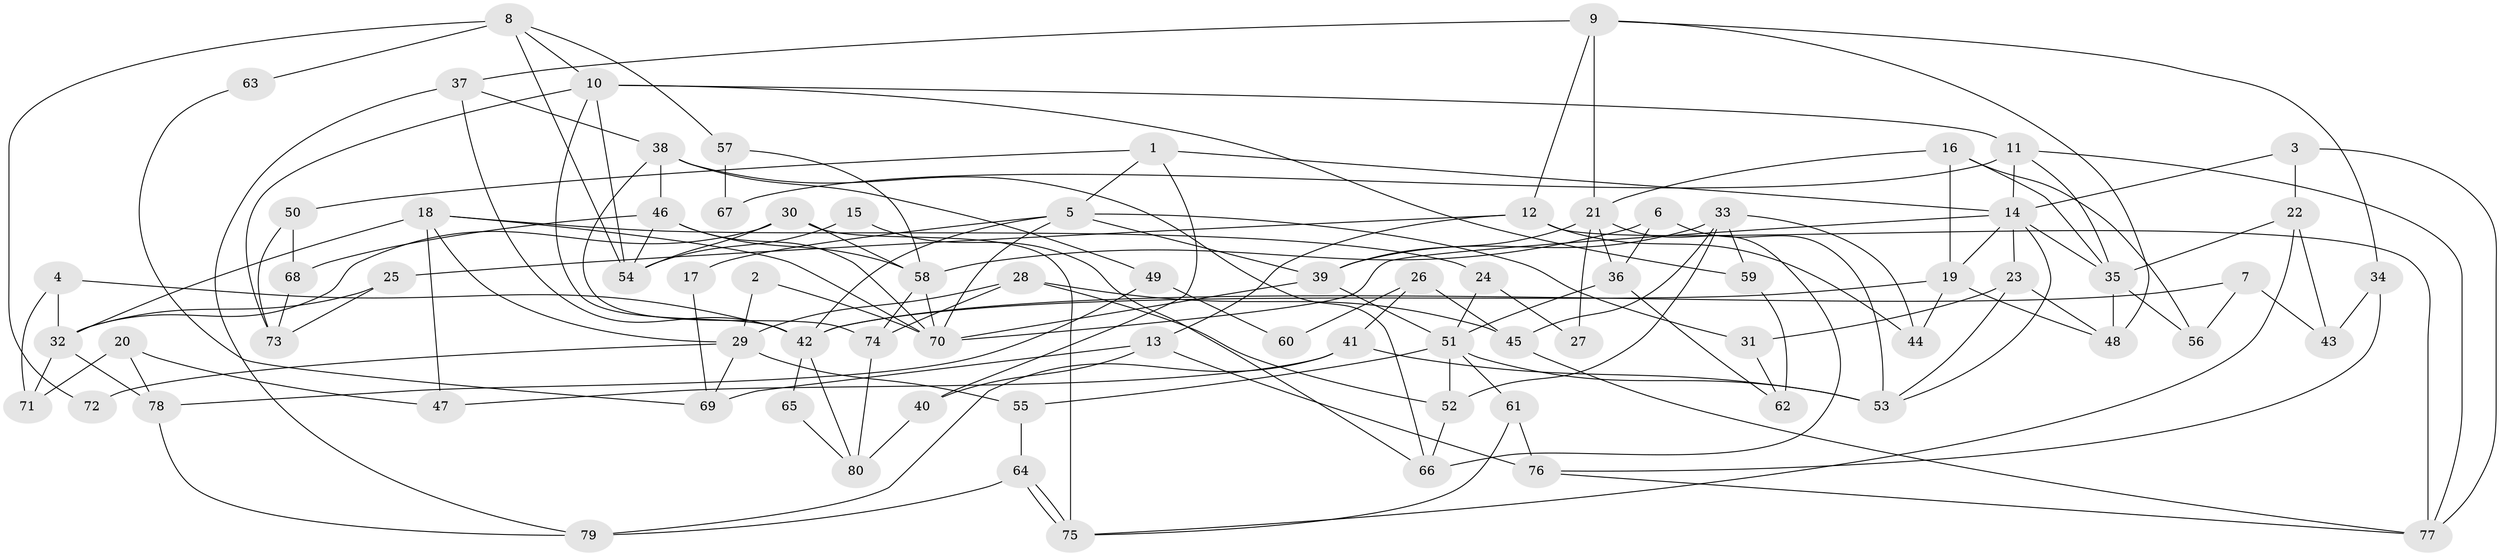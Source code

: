 // Generated by graph-tools (version 1.1) at 2025/36/03/09/25 02:36:04]
// undirected, 80 vertices, 160 edges
graph export_dot {
graph [start="1"]
  node [color=gray90,style=filled];
  1;
  2;
  3;
  4;
  5;
  6;
  7;
  8;
  9;
  10;
  11;
  12;
  13;
  14;
  15;
  16;
  17;
  18;
  19;
  20;
  21;
  22;
  23;
  24;
  25;
  26;
  27;
  28;
  29;
  30;
  31;
  32;
  33;
  34;
  35;
  36;
  37;
  38;
  39;
  40;
  41;
  42;
  43;
  44;
  45;
  46;
  47;
  48;
  49;
  50;
  51;
  52;
  53;
  54;
  55;
  56;
  57;
  58;
  59;
  60;
  61;
  62;
  63;
  64;
  65;
  66;
  67;
  68;
  69;
  70;
  71;
  72;
  73;
  74;
  75;
  76;
  77;
  78;
  79;
  80;
  1 -- 14;
  1 -- 5;
  1 -- 40;
  1 -- 50;
  2 -- 29;
  2 -- 70;
  3 -- 22;
  3 -- 14;
  3 -- 77;
  4 -- 32;
  4 -- 42;
  4 -- 71;
  5 -- 39;
  5 -- 70;
  5 -- 17;
  5 -- 31;
  5 -- 42;
  6 -- 58;
  6 -- 36;
  6 -- 53;
  7 -- 56;
  7 -- 42;
  7 -- 43;
  8 -- 10;
  8 -- 54;
  8 -- 57;
  8 -- 63;
  8 -- 72;
  9 -- 37;
  9 -- 12;
  9 -- 21;
  9 -- 34;
  9 -- 48;
  10 -- 59;
  10 -- 42;
  10 -- 11;
  10 -- 54;
  10 -- 73;
  11 -- 35;
  11 -- 14;
  11 -- 67;
  11 -- 77;
  12 -- 77;
  12 -- 44;
  12 -- 13;
  12 -- 25;
  13 -- 76;
  13 -- 40;
  13 -- 69;
  14 -- 35;
  14 -- 19;
  14 -- 23;
  14 -- 53;
  14 -- 70;
  15 -- 54;
  15 -- 66;
  16 -- 19;
  16 -- 21;
  16 -- 35;
  16 -- 56;
  17 -- 69;
  18 -- 70;
  18 -- 29;
  18 -- 24;
  18 -- 32;
  18 -- 47;
  19 -- 48;
  19 -- 42;
  19 -- 44;
  20 -- 71;
  20 -- 47;
  20 -- 78;
  21 -- 66;
  21 -- 27;
  21 -- 36;
  21 -- 39;
  22 -- 75;
  22 -- 35;
  22 -- 43;
  23 -- 53;
  23 -- 31;
  23 -- 48;
  24 -- 51;
  24 -- 27;
  25 -- 73;
  25 -- 32;
  26 -- 41;
  26 -- 45;
  26 -- 60;
  28 -- 74;
  28 -- 52;
  28 -- 29;
  28 -- 45;
  29 -- 55;
  29 -- 69;
  29 -- 72;
  30 -- 75;
  30 -- 32;
  30 -- 54;
  30 -- 58;
  31 -- 62;
  32 -- 71;
  32 -- 78;
  33 -- 39;
  33 -- 45;
  33 -- 44;
  33 -- 52;
  33 -- 59;
  34 -- 43;
  34 -- 76;
  35 -- 48;
  35 -- 56;
  36 -- 51;
  36 -- 62;
  37 -- 42;
  37 -- 38;
  37 -- 79;
  38 -- 74;
  38 -- 46;
  38 -- 49;
  38 -- 66;
  39 -- 70;
  39 -- 51;
  40 -- 80;
  41 -- 53;
  41 -- 79;
  41 -- 47;
  42 -- 65;
  42 -- 80;
  45 -- 77;
  46 -- 54;
  46 -- 58;
  46 -- 68;
  46 -- 70;
  49 -- 78;
  49 -- 60;
  50 -- 73;
  50 -- 68;
  51 -- 53;
  51 -- 52;
  51 -- 55;
  51 -- 61;
  52 -- 66;
  55 -- 64;
  57 -- 58;
  57 -- 67;
  58 -- 70;
  58 -- 74;
  59 -- 62;
  61 -- 76;
  61 -- 75;
  63 -- 69;
  64 -- 75;
  64 -- 75;
  64 -- 79;
  65 -- 80;
  68 -- 73;
  74 -- 80;
  76 -- 77;
  78 -- 79;
}
